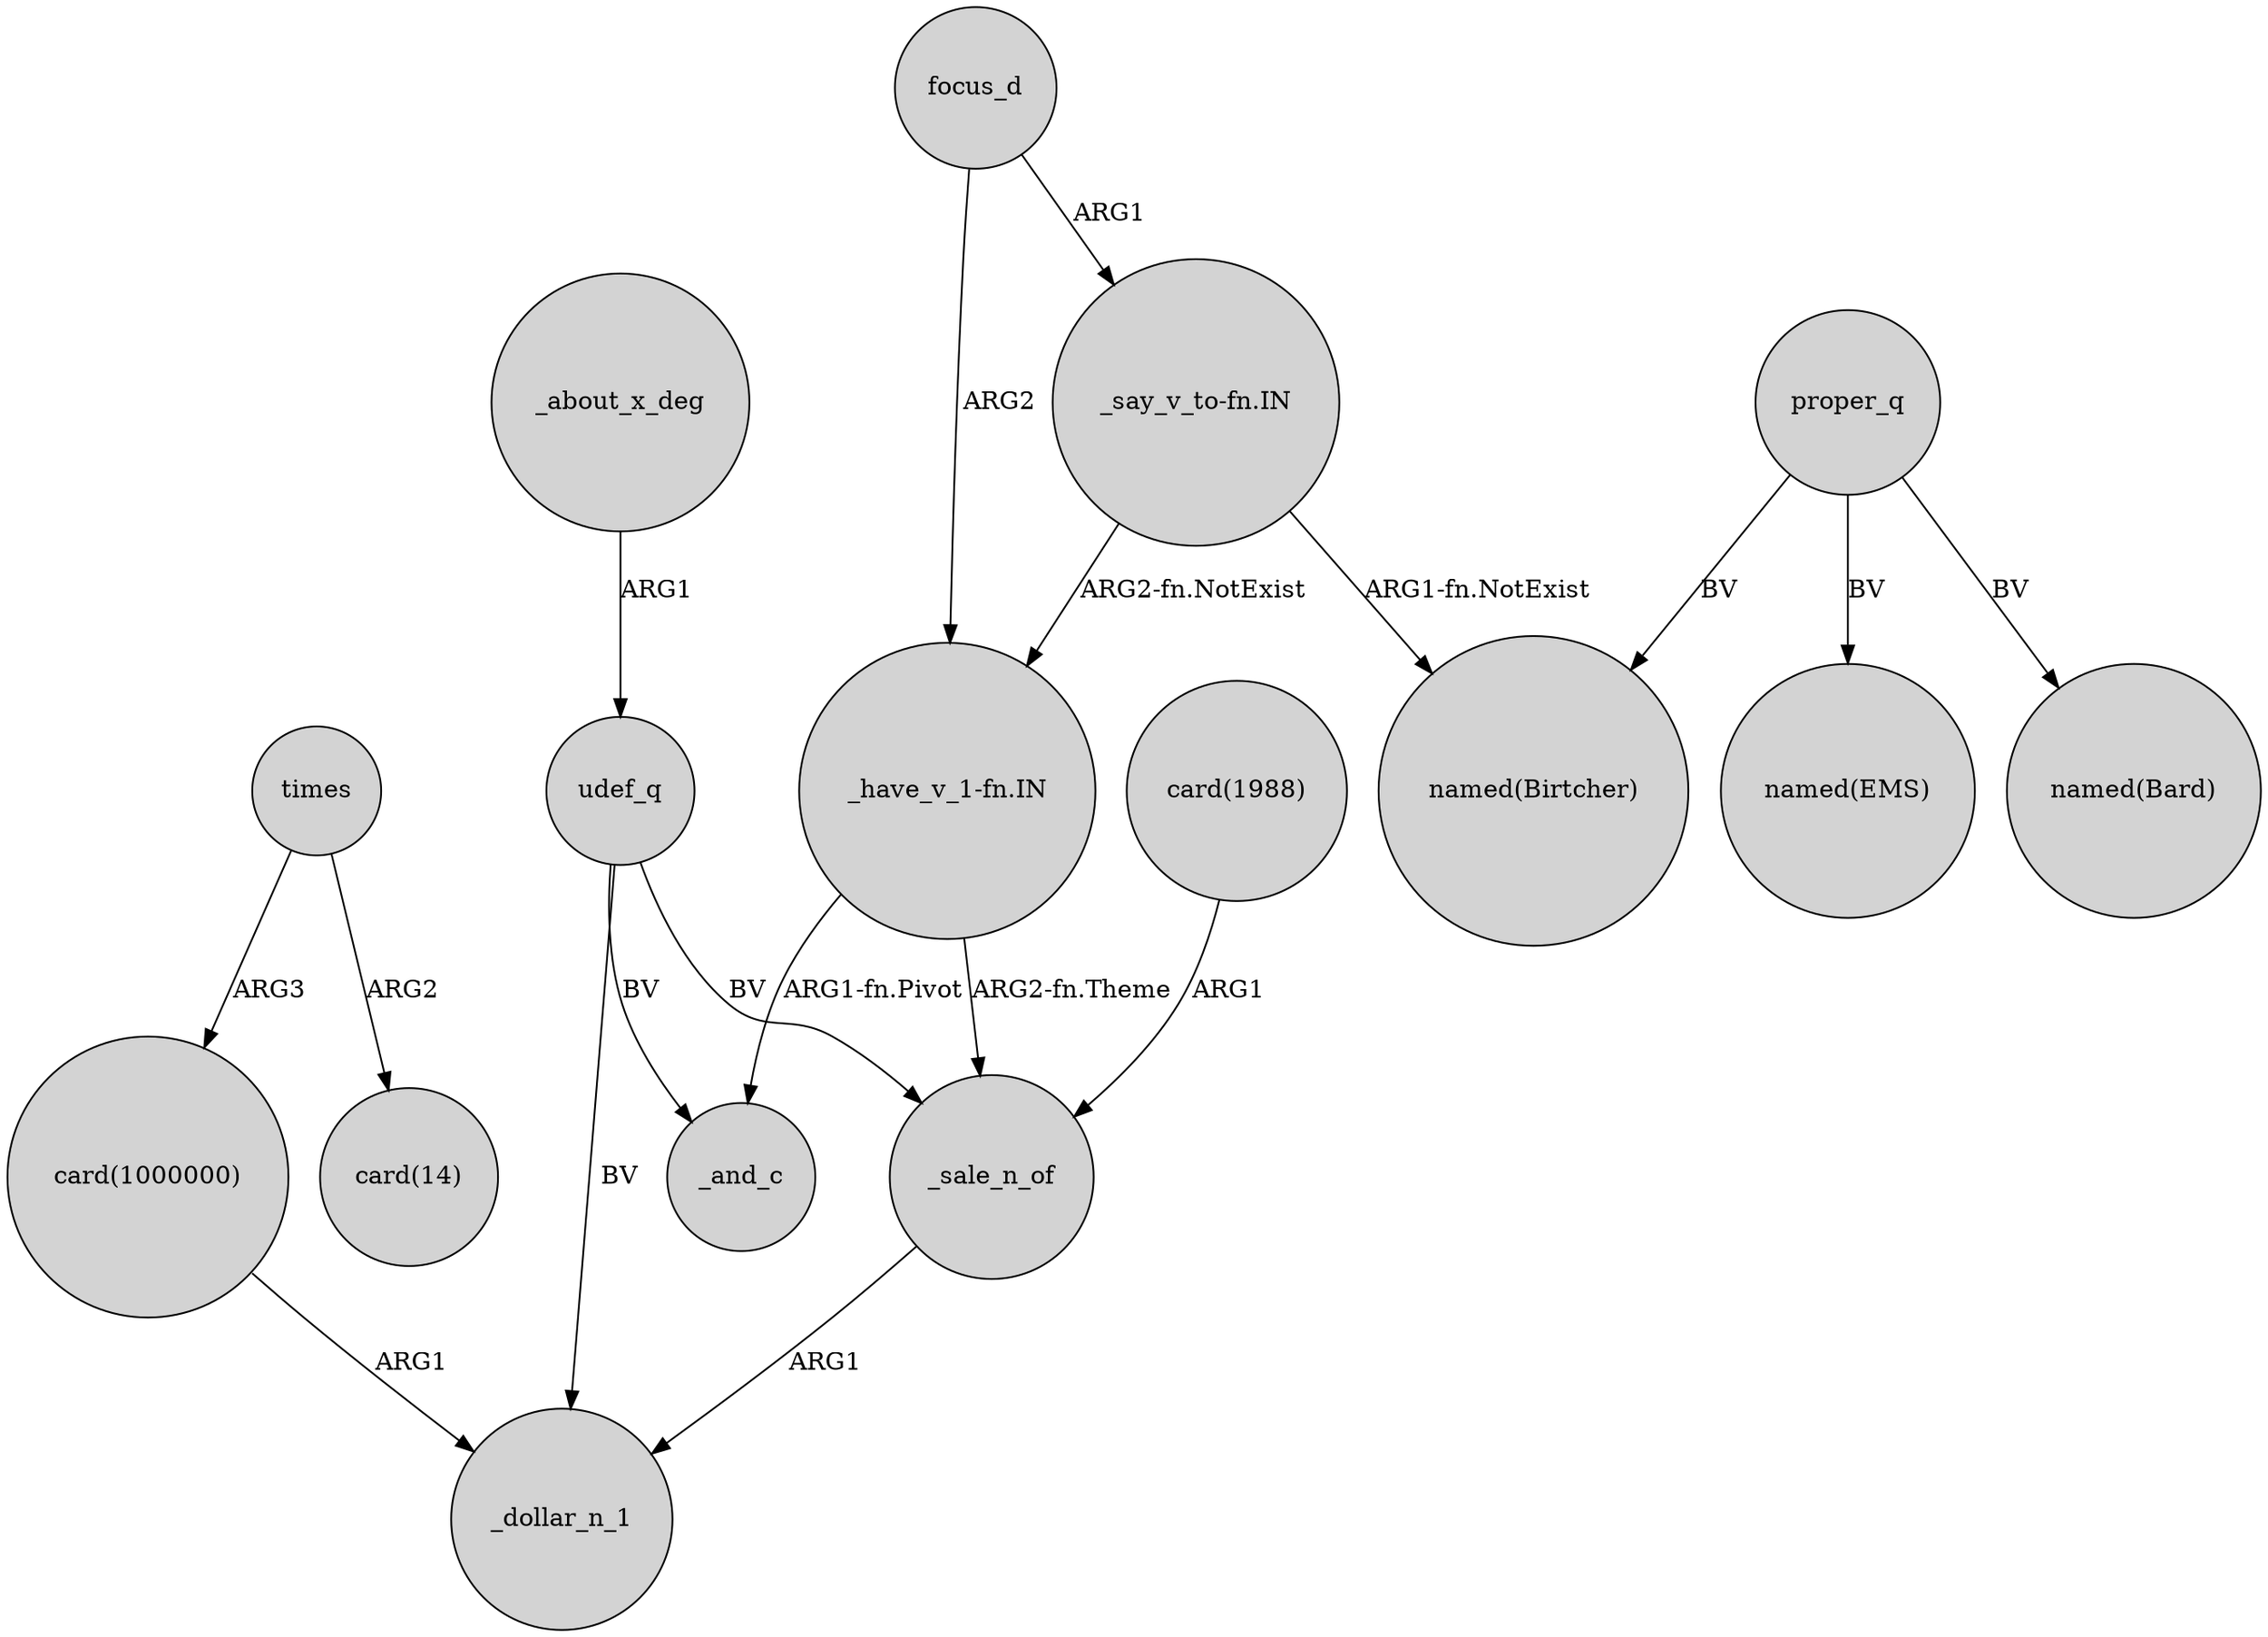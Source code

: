 digraph {
	node [shape=circle style=filled]
	"_say_v_to-fn.IN" -> "_have_v_1-fn.IN" [label="ARG2-fn.NotExist"]
	proper_q -> "named(EMS)" [label=BV]
	"card(1988)" -> _sale_n_of [label=ARG1]
	"card(1000000)" -> _dollar_n_1 [label=ARG1]
	"_say_v_to-fn.IN" -> "named(Birtcher)" [label="ARG1-fn.NotExist"]
	"_have_v_1-fn.IN" -> _and_c [label="ARG1-fn.Pivot"]
	times -> "card(14)" [label=ARG2]
	times -> "card(1000000)" [label=ARG3]
	"_have_v_1-fn.IN" -> _sale_n_of [label="ARG2-fn.Theme"]
	proper_q -> "named(Bard)" [label=BV]
	_about_x_deg -> udef_q [label=ARG1]
	udef_q -> _and_c [label=BV]
	_sale_n_of -> _dollar_n_1 [label=ARG1]
	proper_q -> "named(Birtcher)" [label=BV]
	focus_d -> "_have_v_1-fn.IN" [label=ARG2]
	udef_q -> _dollar_n_1 [label=BV]
	focus_d -> "_say_v_to-fn.IN" [label=ARG1]
	udef_q -> _sale_n_of [label=BV]
}
